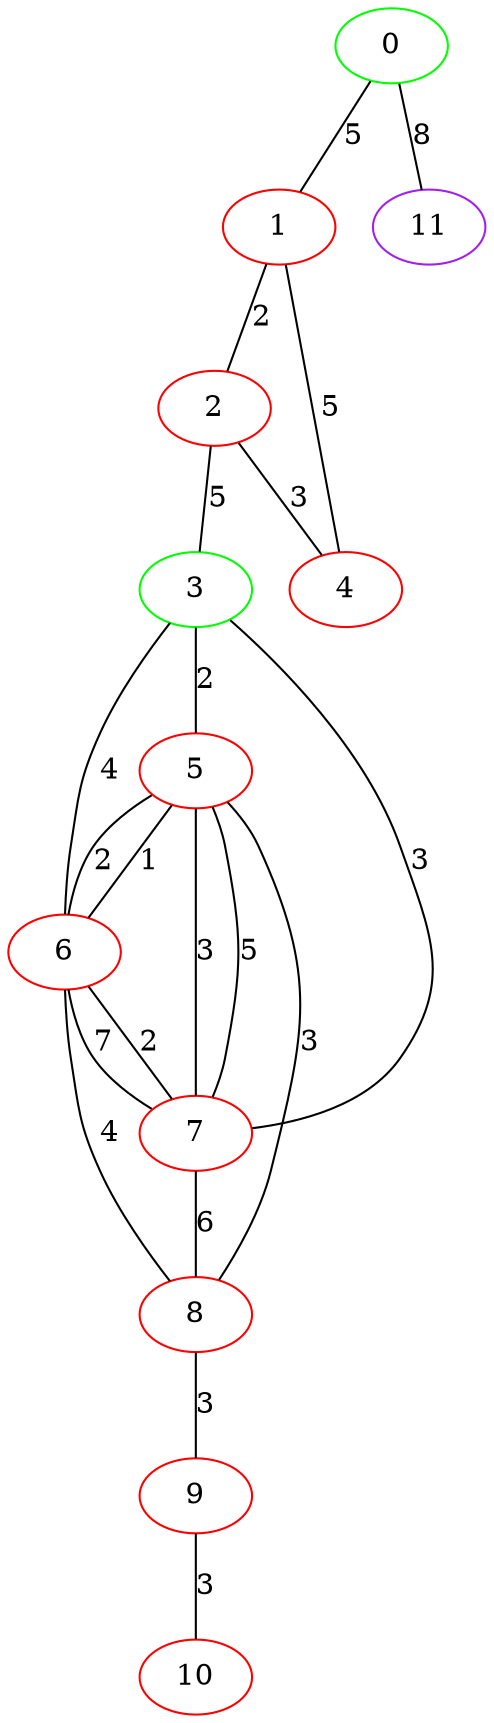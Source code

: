 graph "" {
0 [color=green, weight=2];
1 [color=red, weight=1];
2 [color=red, weight=1];
3 [color=green, weight=2];
4 [color=red, weight=1];
5 [color=red, weight=1];
6 [color=red, weight=1];
7 [color=red, weight=1];
8 [color=red, weight=1];
9 [color=red, weight=1];
10 [color=red, weight=1];
11 [color=purple, weight=4];
0 -- 1  [key=0, label=5];
0 -- 11  [key=0, label=8];
1 -- 2  [key=0, label=2];
1 -- 4  [key=0, label=5];
2 -- 3  [key=0, label=5];
2 -- 4  [key=0, label=3];
3 -- 5  [key=0, label=2];
3 -- 6  [key=0, label=4];
3 -- 7  [key=0, label=3];
5 -- 8  [key=0, label=3];
5 -- 6  [key=0, label=1];
5 -- 6  [key=1, label=2];
5 -- 7  [key=0, label=3];
5 -- 7  [key=1, label=5];
6 -- 8  [key=0, label=4];
6 -- 7  [key=0, label=2];
6 -- 7  [key=1, label=7];
7 -- 8  [key=0, label=6];
8 -- 9  [key=0, label=3];
9 -- 10  [key=0, label=3];
}
